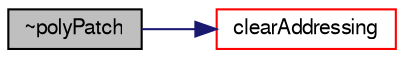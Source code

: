 digraph "~polyPatch"
{
  bgcolor="transparent";
  edge [fontname="FreeSans",fontsize="10",labelfontname="FreeSans",labelfontsize="10"];
  node [fontname="FreeSans",fontsize="10",shape=record];
  rankdir="LR";
  Node55 [label="~polyPatch",height=0.2,width=0.4,color="black", fillcolor="grey75", style="filled", fontcolor="black"];
  Node55 -> Node56 [color="midnightblue",fontsize="10",style="solid",fontname="FreeSans"];
  Node56 [label="clearAddressing",height=0.2,width=0.4,color="red",URL="$a27478.html#aac1ee7169044dccb262b78097d6ab1a8",tooltip="Clear addressing. "];
}
